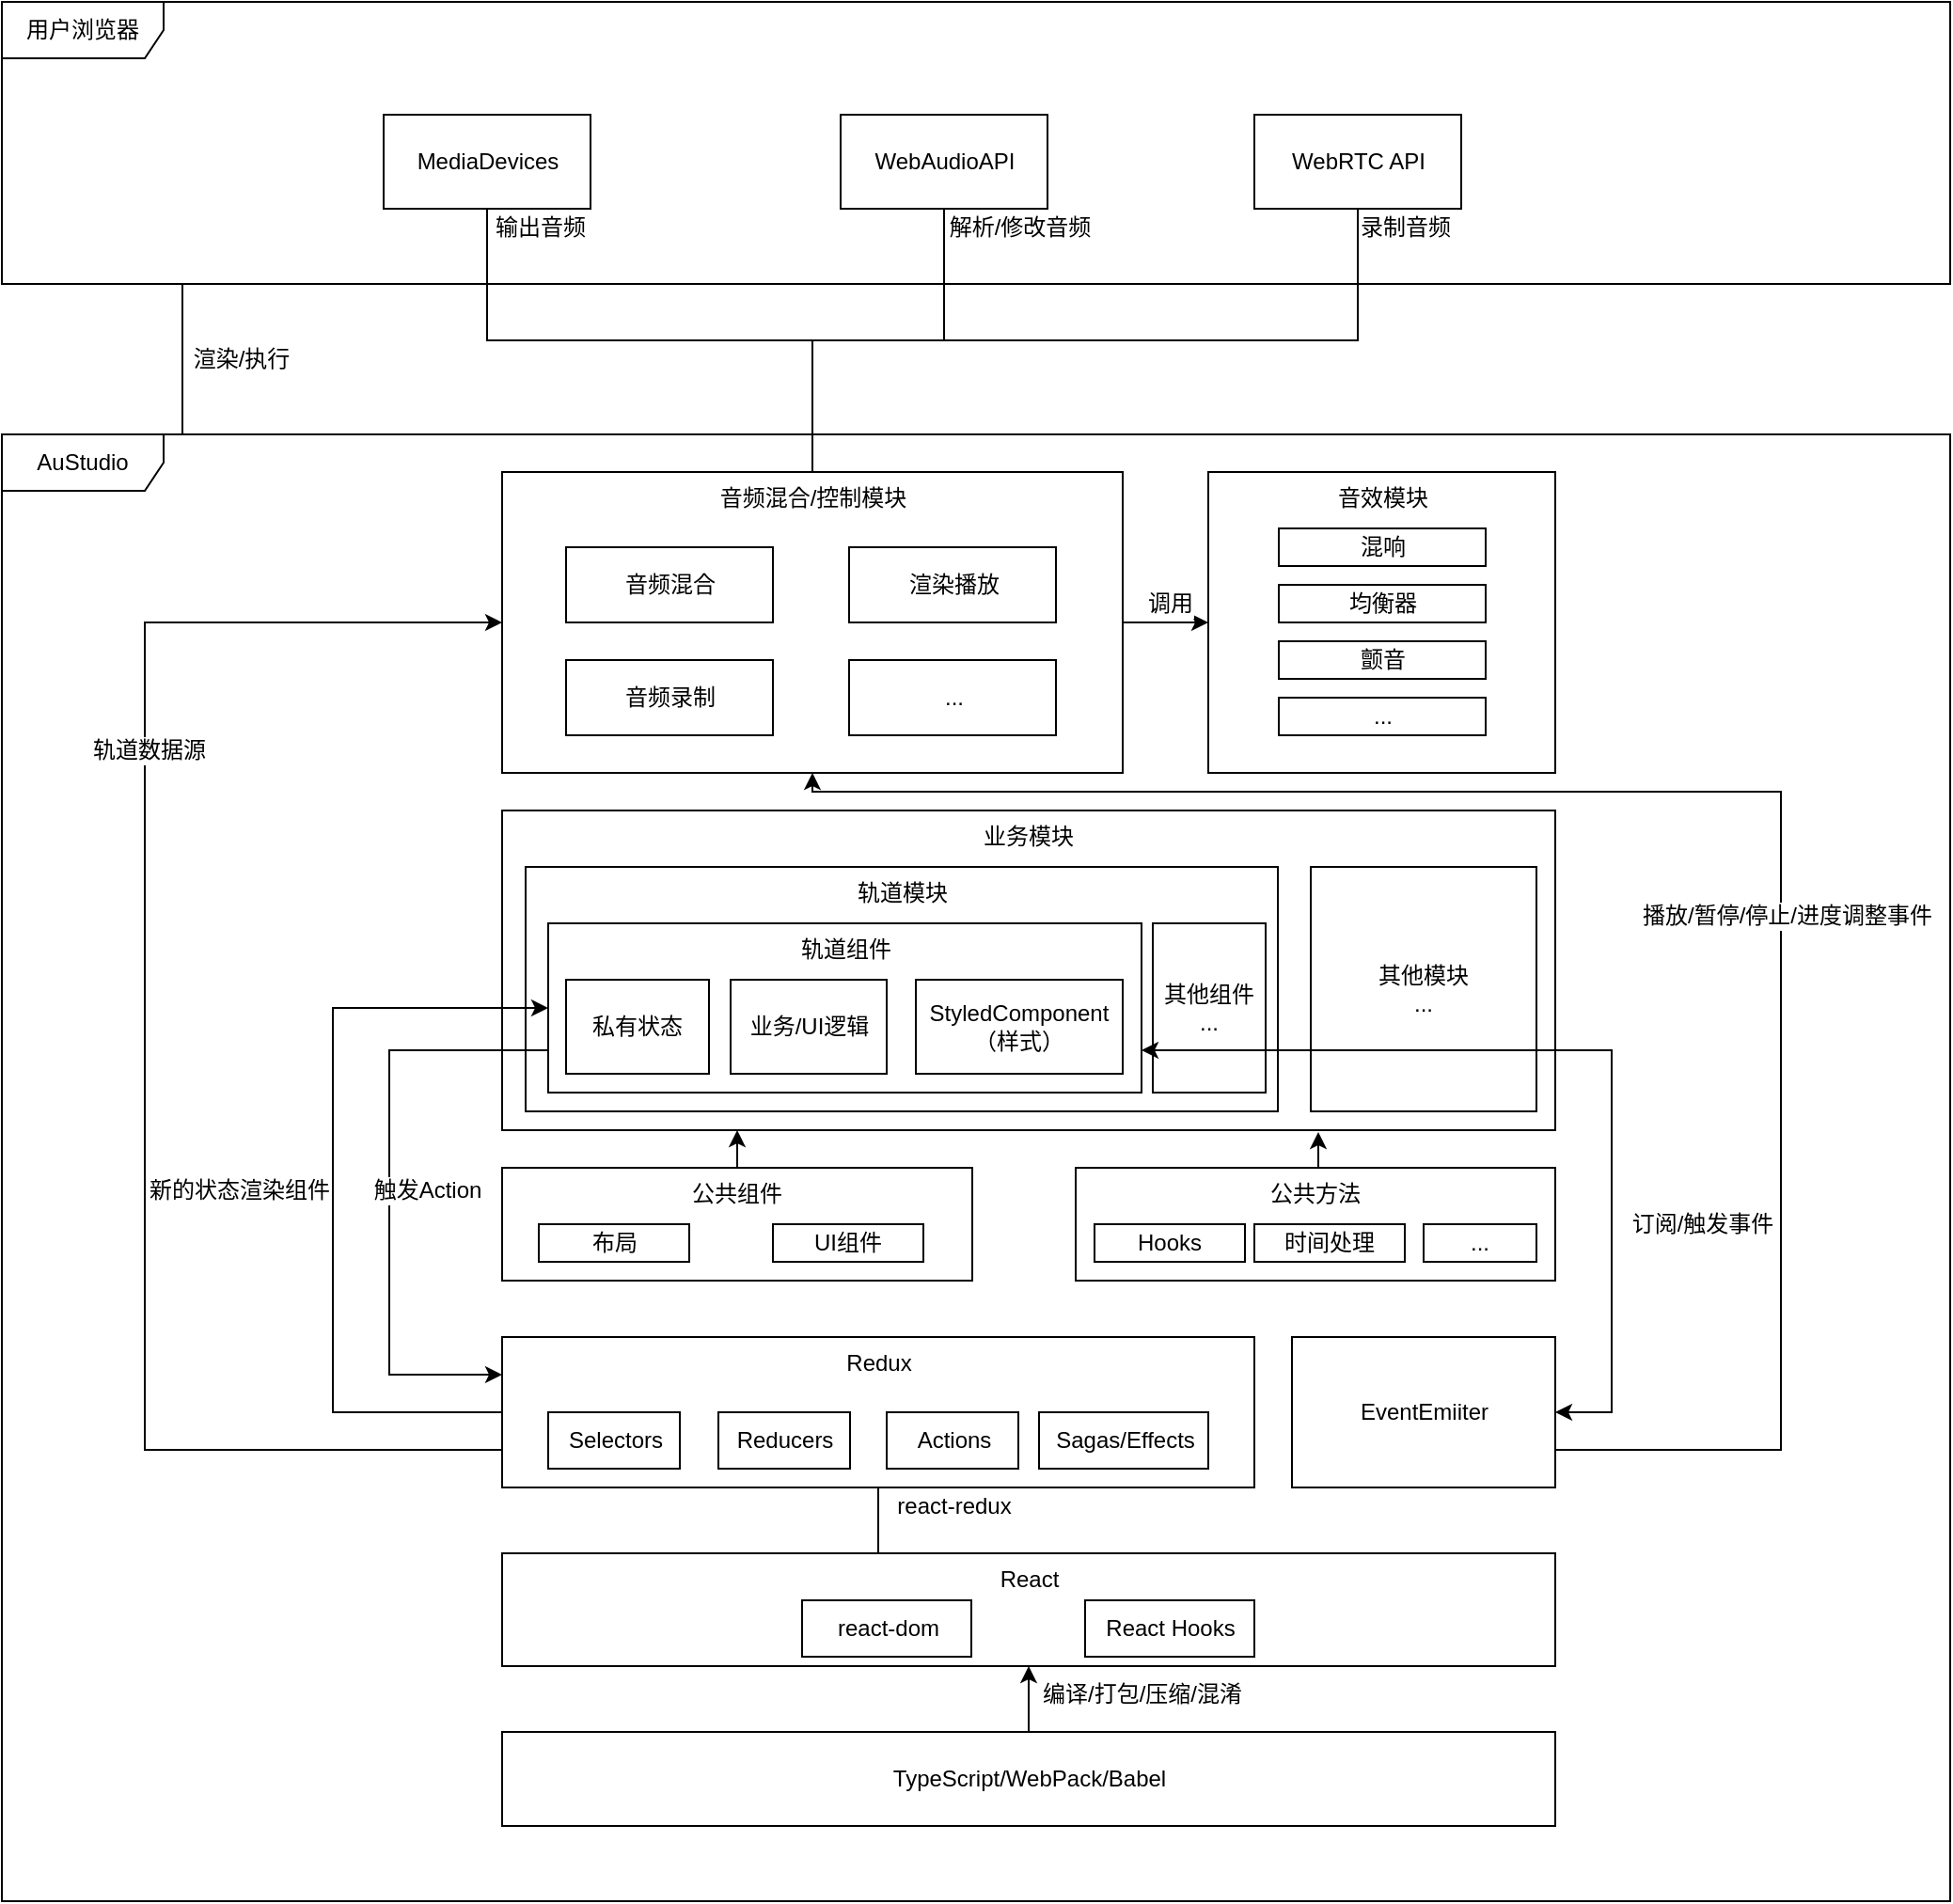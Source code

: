 <mxfile version="12.8.1" type="device"><diagram id="VKmabSPeNcrbt16fjNNX" name="Page-1"><mxGraphModel dx="1701" dy="1779" grid="1" gridSize="10" guides="1" tooltips="1" connect="1" arrows="1" fold="1" page="1" pageScale="1" pageWidth="827" pageHeight="1169" math="0" shadow="0"><root><mxCell id="0"/><mxCell id="1" parent="0"/><mxCell id="t9l16FmRhfo2SmfxL6ra-68" value="AuStudio" style="shape=umlFrame;whiteSpace=wrap;html=1;width=86;height=30;" vertex="1" parent="1"><mxGeometry x="-76" y="50" width="1036" height="780" as="geometry"/></mxCell><mxCell id="t9l16FmRhfo2SmfxL6ra-2" value="React" style="html=1;verticalAlign=top;" vertex="1" parent="1"><mxGeometry x="190" y="645" width="560" height="60" as="geometry"/></mxCell><mxCell id="t9l16FmRhfo2SmfxL6ra-3" value="react-dom" style="html=1;" vertex="1" parent="1"><mxGeometry x="349.5" y="670" width="90" height="30" as="geometry"/></mxCell><mxCell id="t9l16FmRhfo2SmfxL6ra-58" style="edgeStyle=orthogonalEdgeStyle;rounded=0;orthogonalLoop=1;jettySize=auto;html=1;exitX=0.5;exitY=0;exitDx=0;exitDy=0;entryX=0.5;entryY=1;entryDx=0;entryDy=0;startArrow=none;startFill=0;endArrow=classic;endFill=1;" edge="1" parent="1" source="t9l16FmRhfo2SmfxL6ra-5" target="t9l16FmRhfo2SmfxL6ra-2"><mxGeometry relative="1" as="geometry"/></mxCell><mxCell id="t9l16FmRhfo2SmfxL6ra-59" value="编译/打包/压缩/混淆" style="text;html=1;align=center;verticalAlign=middle;resizable=0;points=[];labelBackgroundColor=#ffffff;" vertex="1" connectable="0" parent="t9l16FmRhfo2SmfxL6ra-58"><mxGeometry x="0.314" relative="1" as="geometry"><mxPoint x="60" y="3" as="offset"/></mxGeometry></mxCell><mxCell id="t9l16FmRhfo2SmfxL6ra-5" value="TypeScript/WebPack/Babel" style="html=1;verticalAlign=middle;" vertex="1" parent="1"><mxGeometry x="190" y="740" width="560" height="50" as="geometry"/></mxCell><mxCell id="t9l16FmRhfo2SmfxL6ra-7" style="edgeStyle=orthogonalEdgeStyle;rounded=0;orthogonalLoop=1;jettySize=auto;html=1;exitX=0.5;exitY=1;exitDx=0;exitDy=0;endArrow=none;endFill=0;" edge="1" parent="1" source="t9l16FmRhfo2SmfxL6ra-6"><mxGeometry relative="1" as="geometry"><mxPoint x="545" y="645" as="targetPoint"/><Array as="points"><mxPoint x="545" y="645"/></Array></mxGeometry></mxCell><mxCell id="t9l16FmRhfo2SmfxL6ra-8" value="react-redux" style="text;html=1;align=center;verticalAlign=middle;resizable=0;points=[];labelBackgroundColor=#ffffff;" vertex="1" connectable="0" parent="t9l16FmRhfo2SmfxL6ra-7"><mxGeometry x="0.086" y="3" relative="1" as="geometry"><mxPoint x="-28.5" y="-22" as="offset"/></mxGeometry></mxCell><mxCell id="t9l16FmRhfo2SmfxL6ra-60" style="edgeStyle=orthogonalEdgeStyle;rounded=0;orthogonalLoop=1;jettySize=auto;html=1;exitX=0;exitY=0.75;exitDx=0;exitDy=0;startArrow=none;startFill=0;endArrow=classic;endFill=1;entryX=0;entryY=0.5;entryDx=0;entryDy=0;" edge="1" parent="1" source="t9l16FmRhfo2SmfxL6ra-6" target="t9l16FmRhfo2SmfxL6ra-45"><mxGeometry relative="1" as="geometry"><mxPoint x="170" y="-10" as="targetPoint"/><Array as="points"><mxPoint y="590"/><mxPoint y="150"/></Array></mxGeometry></mxCell><mxCell id="t9l16FmRhfo2SmfxL6ra-63" value="轨道数据源" style="text;html=1;align=center;verticalAlign=middle;resizable=0;points=[];labelBackgroundColor=#ffffff;" vertex="1" connectable="0" parent="t9l16FmRhfo2SmfxL6ra-60"><mxGeometry x="0.371" y="-2" relative="1" as="geometry"><mxPoint as="offset"/></mxGeometry></mxCell><mxCell id="t9l16FmRhfo2SmfxL6ra-6" value="Redux" style="html=1;verticalAlign=top;" vertex="1" parent="1"><mxGeometry x="190" y="530" width="400" height="80" as="geometry"/></mxCell><mxCell id="t9l16FmRhfo2SmfxL6ra-9" value="Selectors" style="html=1;" vertex="1" parent="1"><mxGeometry x="214.5" y="570" width="70" height="30" as="geometry"/></mxCell><mxCell id="t9l16FmRhfo2SmfxL6ra-10" value="Reducers" style="html=1;" vertex="1" parent="1"><mxGeometry x="305" y="570" width="70" height="30" as="geometry"/></mxCell><mxCell id="t9l16FmRhfo2SmfxL6ra-11" value="Actions" style="html=1;" vertex="1" parent="1"><mxGeometry x="394.5" y="570" width="70" height="30" as="geometry"/></mxCell><mxCell id="t9l16FmRhfo2SmfxL6ra-12" value="Sagas/Effects" style="html=1;" vertex="1" parent="1"><mxGeometry x="475.5" y="570" width="90" height="30" as="geometry"/></mxCell><mxCell id="t9l16FmRhfo2SmfxL6ra-13" value="React Hooks" style="html=1;" vertex="1" parent="1"><mxGeometry x="500" y="670" width="90" height="30" as="geometry"/></mxCell><mxCell id="t9l16FmRhfo2SmfxL6ra-16" value="业务模块" style="rounded=0;whiteSpace=wrap;html=1;verticalAlign=top;" vertex="1" parent="1"><mxGeometry x="190" y="250" width="560" height="170" as="geometry"/></mxCell><mxCell id="t9l16FmRhfo2SmfxL6ra-19" value="EventEmiiter" style="html=1;" vertex="1" parent="1"><mxGeometry x="610" y="530" width="140" height="80" as="geometry"/></mxCell><mxCell id="t9l16FmRhfo2SmfxL6ra-56" style="edgeStyle=orthogonalEdgeStyle;rounded=0;orthogonalLoop=1;jettySize=auto;html=1;exitX=0.5;exitY=0;exitDx=0;exitDy=0;startArrow=none;startFill=0;endArrow=classic;endFill=1;" edge="1" parent="1" source="t9l16FmRhfo2SmfxL6ra-20"><mxGeometry relative="1" as="geometry"><mxPoint x="315" y="420" as="targetPoint"/><Array as="points"><mxPoint x="315" y="420"/></Array></mxGeometry></mxCell><mxCell id="t9l16FmRhfo2SmfxL6ra-20" value="公共组件" style="rounded=0;whiteSpace=wrap;html=1;verticalAlign=top;" vertex="1" parent="1"><mxGeometry x="190" y="440" width="250" height="60" as="geometry"/></mxCell><mxCell id="t9l16FmRhfo2SmfxL6ra-21" value="布局" style="rounded=0;whiteSpace=wrap;html=1;" vertex="1" parent="1"><mxGeometry x="209.5" y="470" width="80" height="20" as="geometry"/></mxCell><mxCell id="t9l16FmRhfo2SmfxL6ra-22" value="UI组件" style="rounded=0;whiteSpace=wrap;html=1;" vertex="1" parent="1"><mxGeometry x="334" y="470" width="80" height="20" as="geometry"/></mxCell><mxCell id="t9l16FmRhfo2SmfxL6ra-57" style="edgeStyle=orthogonalEdgeStyle;rounded=0;orthogonalLoop=1;jettySize=auto;html=1;exitX=0.5;exitY=0;exitDx=0;exitDy=0;entryX=0.775;entryY=1.006;entryDx=0;entryDy=0;entryPerimeter=0;startArrow=none;startFill=0;endArrow=classic;endFill=1;" edge="1" parent="1" source="t9l16FmRhfo2SmfxL6ra-23" target="t9l16FmRhfo2SmfxL6ra-16"><mxGeometry relative="1" as="geometry"/></mxCell><mxCell id="t9l16FmRhfo2SmfxL6ra-23" value="公共方法" style="rounded=0;whiteSpace=wrap;html=1;verticalAlign=top;" vertex="1" parent="1"><mxGeometry x="495" y="440" width="255" height="60" as="geometry"/></mxCell><mxCell id="t9l16FmRhfo2SmfxL6ra-24" value="时间处理" style="rounded=0;whiteSpace=wrap;html=1;" vertex="1" parent="1"><mxGeometry x="590" y="470" width="80" height="20" as="geometry"/></mxCell><mxCell id="t9l16FmRhfo2SmfxL6ra-25" value="Hooks" style="rounded=0;whiteSpace=wrap;html=1;" vertex="1" parent="1"><mxGeometry x="505" y="470" width="80" height="20" as="geometry"/></mxCell><mxCell id="t9l16FmRhfo2SmfxL6ra-26" value="..." style="rounded=0;whiteSpace=wrap;html=1;" vertex="1" parent="1"><mxGeometry x="680" y="470" width="60" height="20" as="geometry"/></mxCell><mxCell id="t9l16FmRhfo2SmfxL6ra-28" value="其他模块&lt;br&gt;..." style="rounded=0;whiteSpace=wrap;html=1;" vertex="1" parent="1"><mxGeometry x="620" y="280" width="120" height="130" as="geometry"/></mxCell><mxCell id="t9l16FmRhfo2SmfxL6ra-40" value="轨道模块" style="rounded=0;whiteSpace=wrap;html=1;verticalAlign=top;" vertex="1" parent="1"><mxGeometry x="202.5" y="280" width="400" height="130" as="geometry"/></mxCell><mxCell id="t9l16FmRhfo2SmfxL6ra-27" value="轨道组件" style="rounded=0;whiteSpace=wrap;html=1;verticalAlign=top;" vertex="1" parent="1"><mxGeometry x="214.5" y="310" width="315.5" height="90" as="geometry"/></mxCell><mxCell id="t9l16FmRhfo2SmfxL6ra-36" value="私有状态" style="rounded=0;whiteSpace=wrap;html=1;" vertex="1" parent="1"><mxGeometry x="224" y="340" width="76" height="50" as="geometry"/></mxCell><mxCell id="t9l16FmRhfo2SmfxL6ra-29" value="业务/UI逻辑" style="rounded=0;whiteSpace=wrap;html=1;" vertex="1" parent="1"><mxGeometry x="311.5" y="340" width="83" height="50" as="geometry"/></mxCell><mxCell id="t9l16FmRhfo2SmfxL6ra-30" value="StyledComponent&lt;br&gt;（样式）" style="rounded=0;whiteSpace=wrap;html=1;" vertex="1" parent="1"><mxGeometry x="410" y="340" width="110" height="50" as="geometry"/></mxCell><mxCell id="t9l16FmRhfo2SmfxL6ra-33" style="edgeStyle=orthogonalEdgeStyle;rounded=0;orthogonalLoop=1;jettySize=auto;html=1;endArrow=classic;endFill=1;entryX=0;entryY=0.5;entryDx=0;entryDy=0;" edge="1" parent="1" target="t9l16FmRhfo2SmfxL6ra-27"><mxGeometry relative="1" as="geometry"><mxPoint x="180" y="350" as="targetPoint"/><mxPoint x="190" y="570" as="sourcePoint"/><Array as="points"><mxPoint x="190" y="570"/><mxPoint x="100" y="570"/><mxPoint x="100" y="355"/></Array></mxGeometry></mxCell><mxCell id="t9l16FmRhfo2SmfxL6ra-34" value="新的状态渲染组件" style="text;html=1;align=center;verticalAlign=middle;resizable=0;points=[];labelBackgroundColor=#ffffff;" vertex="1" connectable="0" parent="t9l16FmRhfo2SmfxL6ra-33"><mxGeometry x="0.089" y="1" relative="1" as="geometry"><mxPoint x="-49" y="20" as="offset"/></mxGeometry></mxCell><mxCell id="t9l16FmRhfo2SmfxL6ra-31" style="edgeStyle=orthogonalEdgeStyle;rounded=0;orthogonalLoop=1;jettySize=auto;html=1;exitX=0;exitY=0.75;exitDx=0;exitDy=0;entryX=0;entryY=0.25;entryDx=0;entryDy=0;endArrow=classic;endFill=1;" edge="1" parent="1" source="t9l16FmRhfo2SmfxL6ra-27" target="t9l16FmRhfo2SmfxL6ra-6"><mxGeometry relative="1" as="geometry"><Array as="points"><mxPoint x="130" y="378"/><mxPoint x="130" y="550"/></Array></mxGeometry></mxCell><mxCell id="t9l16FmRhfo2SmfxL6ra-32" value="触发Action" style="text;html=1;align=center;verticalAlign=middle;resizable=0;points=[];labelBackgroundColor=#ffffff;" vertex="1" connectable="0" parent="t9l16FmRhfo2SmfxL6ra-31"><mxGeometry x="-0.178" relative="1" as="geometry"><mxPoint x="20" y="28" as="offset"/></mxGeometry></mxCell><mxCell id="t9l16FmRhfo2SmfxL6ra-44" value="其他组件&lt;br&gt;..." style="rounded=0;whiteSpace=wrap;html=1;" vertex="1" parent="1"><mxGeometry x="536" y="310" width="60" height="90" as="geometry"/></mxCell><mxCell id="t9l16FmRhfo2SmfxL6ra-35" style="edgeStyle=orthogonalEdgeStyle;rounded=0;orthogonalLoop=1;jettySize=auto;html=1;exitX=1;exitY=0.75;exitDx=0;exitDy=0;entryX=1;entryY=0.5;entryDx=0;entryDy=0;endArrow=classic;endFill=1;startArrow=classic;startFill=1;" edge="1" parent="1" source="t9l16FmRhfo2SmfxL6ra-27" target="t9l16FmRhfo2SmfxL6ra-19"><mxGeometry relative="1" as="geometry"><Array as="points"><mxPoint x="780" y="378"/><mxPoint x="780" y="570"/></Array></mxGeometry></mxCell><mxCell id="t9l16FmRhfo2SmfxL6ra-37" value="订阅/触发事件" style="text;html=1;align=center;verticalAlign=middle;resizable=0;points=[];labelBackgroundColor=#ffffff;" vertex="1" connectable="0" parent="t9l16FmRhfo2SmfxL6ra-35"><mxGeometry x="0.043" y="2" relative="1" as="geometry"><mxPoint x="51" y="94.5" as="offset"/></mxGeometry></mxCell><mxCell id="t9l16FmRhfo2SmfxL6ra-52" style="edgeStyle=orthogonalEdgeStyle;rounded=0;orthogonalLoop=1;jettySize=auto;html=1;exitX=1;exitY=0.5;exitDx=0;exitDy=0;entryX=0;entryY=0.5;entryDx=0;entryDy=0;startArrow=none;startFill=0;endArrow=classic;endFill=1;" edge="1" parent="1" source="t9l16FmRhfo2SmfxL6ra-45" target="t9l16FmRhfo2SmfxL6ra-46"><mxGeometry relative="1" as="geometry"/></mxCell><mxCell id="t9l16FmRhfo2SmfxL6ra-54" value="调用" style="text;html=1;align=center;verticalAlign=middle;resizable=0;points=[];labelBackgroundColor=#ffffff;" vertex="1" connectable="0" parent="t9l16FmRhfo2SmfxL6ra-52"><mxGeometry x="0.011" y="-1" relative="1" as="geometry"><mxPoint x="2" y="-11" as="offset"/></mxGeometry></mxCell><mxCell id="t9l16FmRhfo2SmfxL6ra-75" style="edgeStyle=orthogonalEdgeStyle;rounded=0;orthogonalLoop=1;jettySize=auto;html=1;exitX=0.5;exitY=0;exitDx=0;exitDy=0;entryX=0.5;entryY=1;entryDx=0;entryDy=0;startArrow=none;startFill=0;endArrow=none;endFill=0;" edge="1" parent="1" source="t9l16FmRhfo2SmfxL6ra-45" target="t9l16FmRhfo2SmfxL6ra-71"><mxGeometry relative="1" as="geometry"/></mxCell><mxCell id="t9l16FmRhfo2SmfxL6ra-78" value="输出音频" style="text;html=1;align=center;verticalAlign=middle;resizable=0;points=[];labelBackgroundColor=#ffffff;" vertex="1" connectable="0" parent="t9l16FmRhfo2SmfxL6ra-75"><mxGeometry x="0.693" y="-1" relative="1" as="geometry"><mxPoint x="26.5" y="-38" as="offset"/></mxGeometry></mxCell><mxCell id="t9l16FmRhfo2SmfxL6ra-76" style="edgeStyle=orthogonalEdgeStyle;rounded=0;orthogonalLoop=1;jettySize=auto;html=1;exitX=0.5;exitY=0;exitDx=0;exitDy=0;entryX=0.5;entryY=1;entryDx=0;entryDy=0;startArrow=none;startFill=0;endArrow=none;endFill=0;" edge="1" parent="1" source="t9l16FmRhfo2SmfxL6ra-45" target="t9l16FmRhfo2SmfxL6ra-70"><mxGeometry relative="1" as="geometry"/></mxCell><mxCell id="t9l16FmRhfo2SmfxL6ra-79" value="解析/修改音频" style="text;html=1;align=center;verticalAlign=middle;resizable=0;points=[];labelBackgroundColor=#ffffff;" vertex="1" connectable="0" parent="t9l16FmRhfo2SmfxL6ra-76"><mxGeometry x="0.562" y="-2" relative="1" as="geometry"><mxPoint x="37.5" y="-36" as="offset"/></mxGeometry></mxCell><mxCell id="t9l16FmRhfo2SmfxL6ra-77" style="edgeStyle=orthogonalEdgeStyle;rounded=0;orthogonalLoop=1;jettySize=auto;html=1;exitX=0.5;exitY=0;exitDx=0;exitDy=0;entryX=0.5;entryY=1;entryDx=0;entryDy=0;startArrow=none;startFill=0;endArrow=none;endFill=0;" edge="1" parent="1" source="t9l16FmRhfo2SmfxL6ra-45" target="t9l16FmRhfo2SmfxL6ra-72"><mxGeometry relative="1" as="geometry"/></mxCell><mxCell id="t9l16FmRhfo2SmfxL6ra-80" value="录制音频" style="text;html=1;align=center;verticalAlign=middle;resizable=0;points=[];labelBackgroundColor=#ffffff;" vertex="1" connectable="0" parent="t9l16FmRhfo2SmfxL6ra-77"><mxGeometry x="0.744" y="-1" relative="1" as="geometry"><mxPoint x="24" y="-45" as="offset"/></mxGeometry></mxCell><mxCell id="t9l16FmRhfo2SmfxL6ra-45" value="音频混合/控制模块" style="html=1;verticalAlign=top;" vertex="1" parent="1"><mxGeometry x="190" y="70" width="330" height="160" as="geometry"/></mxCell><mxCell id="t9l16FmRhfo2SmfxL6ra-46" value="音效模块" style="html=1;verticalAlign=top;" vertex="1" parent="1"><mxGeometry x="565.5" y="70" width="184.5" height="160" as="geometry"/></mxCell><mxCell id="t9l16FmRhfo2SmfxL6ra-47" value="混响" style="html=1;" vertex="1" parent="1"><mxGeometry x="603" y="100" width="110" height="20" as="geometry"/></mxCell><mxCell id="t9l16FmRhfo2SmfxL6ra-48" value="均衡器" style="html=1;" vertex="1" parent="1"><mxGeometry x="603" y="130" width="110" height="20" as="geometry"/></mxCell><mxCell id="t9l16FmRhfo2SmfxL6ra-49" value="颤音" style="html=1;" vertex="1" parent="1"><mxGeometry x="603" y="160" width="110" height="20" as="geometry"/></mxCell><mxCell id="t9l16FmRhfo2SmfxL6ra-50" value="..." style="html=1;" vertex="1" parent="1"><mxGeometry x="603" y="190" width="110" height="20" as="geometry"/></mxCell><mxCell id="t9l16FmRhfo2SmfxL6ra-61" style="edgeStyle=orthogonalEdgeStyle;rounded=0;orthogonalLoop=1;jettySize=auto;html=1;exitX=1;exitY=0.75;exitDx=0;exitDy=0;entryX=0.5;entryY=1;entryDx=0;entryDy=0;startArrow=none;startFill=0;endArrow=classic;endFill=1;" edge="1" parent="1" source="t9l16FmRhfo2SmfxL6ra-19" target="t9l16FmRhfo2SmfxL6ra-45"><mxGeometry relative="1" as="geometry"><Array as="points"><mxPoint x="870" y="590"/><mxPoint x="870" y="240"/><mxPoint x="355" y="240"/></Array></mxGeometry></mxCell><mxCell id="t9l16FmRhfo2SmfxL6ra-62" value="播放/暂停/停止/进度调整事件" style="text;html=1;align=center;verticalAlign=middle;resizable=0;points=[];labelBackgroundColor=#ffffff;" vertex="1" connectable="0" parent="t9l16FmRhfo2SmfxL6ra-61"><mxGeometry x="-0.188" y="-3" relative="1" as="geometry"><mxPoint as="offset"/></mxGeometry></mxCell><mxCell id="t9l16FmRhfo2SmfxL6ra-64" value="音频混合" style="html=1;" vertex="1" parent="1"><mxGeometry x="224" y="110" width="110" height="40" as="geometry"/></mxCell><mxCell id="t9l16FmRhfo2SmfxL6ra-65" value="渲染播放" style="html=1;" vertex="1" parent="1"><mxGeometry x="374.5" y="110" width="110" height="40" as="geometry"/></mxCell><mxCell id="t9l16FmRhfo2SmfxL6ra-66" value="音频录制" style="html=1;" vertex="1" parent="1"><mxGeometry x="224" y="170" width="110" height="40" as="geometry"/></mxCell><mxCell id="t9l16FmRhfo2SmfxL6ra-67" value="..." style="html=1;" vertex="1" parent="1"><mxGeometry x="374.5" y="170" width="110" height="40" as="geometry"/></mxCell><mxCell id="t9l16FmRhfo2SmfxL6ra-69" value="用户浏览器" style="shape=umlFrame;whiteSpace=wrap;html=1;width=86;height=30;" vertex="1" parent="1"><mxGeometry x="-76" y="-180" width="1036" height="150" as="geometry"/></mxCell><mxCell id="t9l16FmRhfo2SmfxL6ra-70" value="WebAudioAPI" style="html=1;" vertex="1" parent="1"><mxGeometry x="370" y="-120" width="110" height="50" as="geometry"/></mxCell><mxCell id="t9l16FmRhfo2SmfxL6ra-71" value="MediaDevices" style="html=1;" vertex="1" parent="1"><mxGeometry x="127" y="-120" width="110" height="50" as="geometry"/></mxCell><mxCell id="t9l16FmRhfo2SmfxL6ra-72" value="WebRTC API" style="html=1;" vertex="1" parent="1"><mxGeometry x="590" y="-120" width="110" height="50" as="geometry"/></mxCell><mxCell id="t9l16FmRhfo2SmfxL6ra-73" value="" style="endArrow=none;startArrow=none;endFill=0;startFill=0;html=1;edgeStyle=elbowEdgeStyle;" edge="1" parent="1" source="t9l16FmRhfo2SmfxL6ra-69" target="t9l16FmRhfo2SmfxL6ra-68"><mxGeometry width="160" relative="1" as="geometry"><mxPoint x="439" y="-30" as="sourcePoint"/><mxPoint x="490" y="110" as="targetPoint"/><Array as="points"><mxPoint x="20" y="10"/></Array></mxGeometry></mxCell><mxCell id="t9l16FmRhfo2SmfxL6ra-74" value="渲染/执行" style="text;html=1;align=center;verticalAlign=middle;resizable=0;points=[];labelBackgroundColor=#ffffff;" vertex="1" connectable="0" parent="t9l16FmRhfo2SmfxL6ra-73"><mxGeometry x="-0.25" relative="1" as="geometry"><mxPoint x="31" y="10" as="offset"/></mxGeometry></mxCell></root></mxGraphModel></diagram></mxfile>